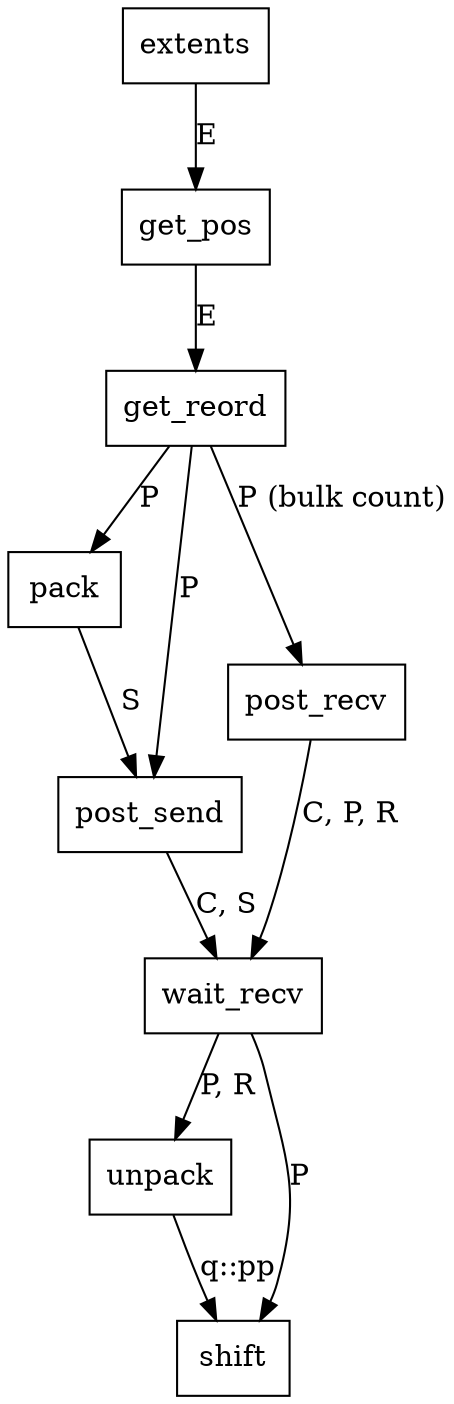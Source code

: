 digraph {
	{
		node [shape=box]
		extents->get_pos->get_reord [label="E"];
		get_reord->pack [label="P"];
		get_reord->post_recv [label="P (bulk count)"];
		pack->post_send [label="S"];
		get_reord->post_send [label="P"];
		post_send->wait_recv [label="C, S"];
		post_recv->wait_recv [label="C, P, R"];
		wait_recv->unpack [label="P, R"];
		unpack->shift [label="q::pp"];
		wait_recv->shift [label="P"];
	}
}